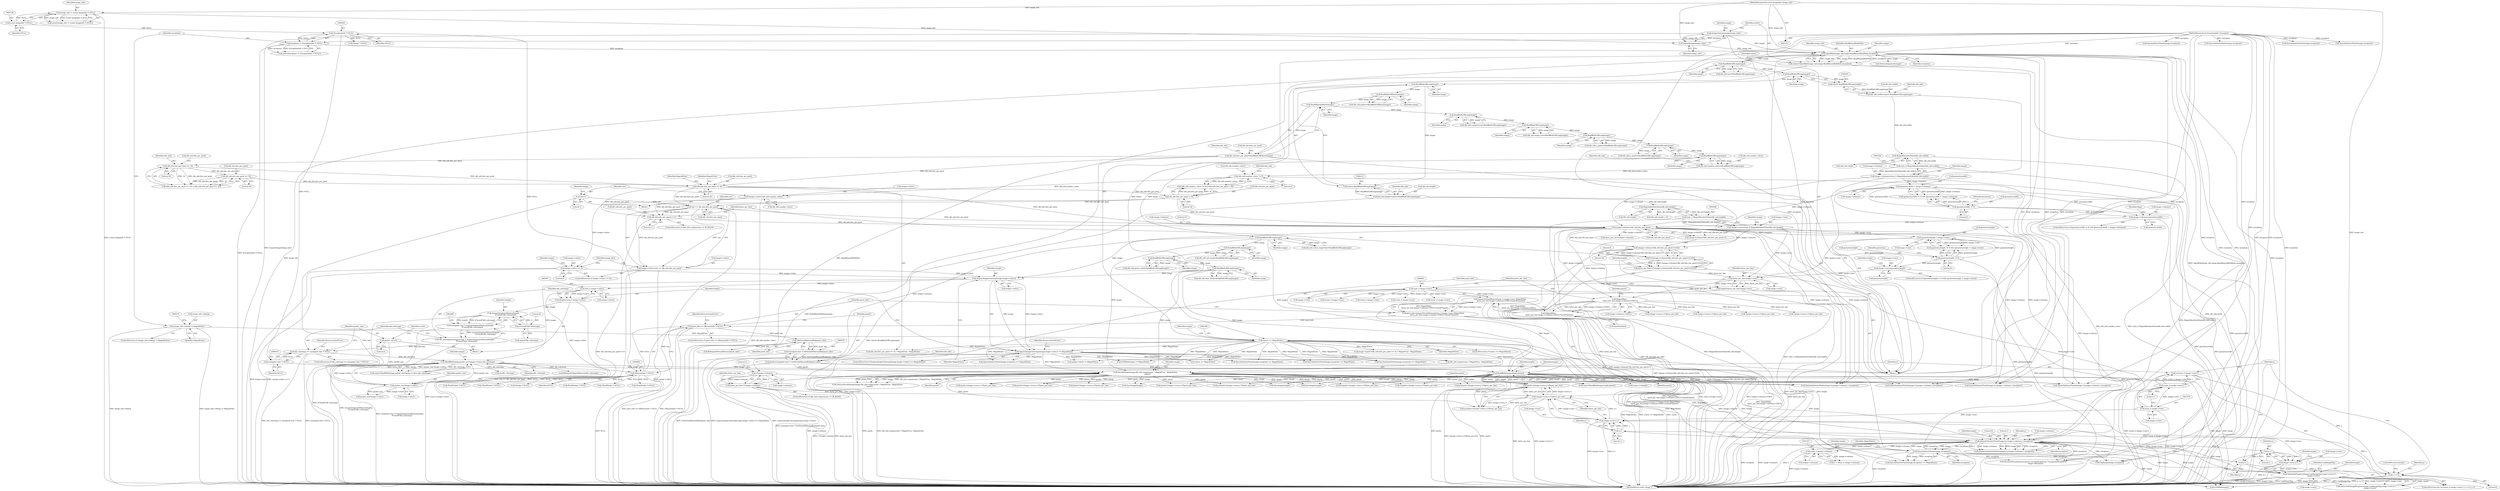 digraph "0_ImageMagick_f6e9d0d9955e85bdd7540b251cd50d598dacc5e6_10@pointer" {
"1001291" [label="(Call,pixels+(image->rows-y-1)*bytes_per_line)"];
"1000705" [label="(Call,DecodeImage(image,dib_info.compression ? MagickTrue : MagickFalse,\n        pixels))"];
"1000520" [label="(Call,ReadBlob(image,packet_size*image->colors,dib_colormap))"];
"1000479" [label="(Call,AcquireImageColormap(image,image->colors))"];
"1000319" [label="(Call,ReadBlobLSBLong(image))"];
"1000313" [label="(Call,ReadBlobLSBLong(image))"];
"1000307" [label="(Call,ReadBlobLSBLong(image))"];
"1000282" [label="(Call,ReadBlobLSBLong(image))"];
"1000276" [label="(Call,ReadBlobLSBLong(image))"];
"1000270" [label="(Call,ReadBlobLSBLong(image))"];
"1000264" [label="(Call,ReadBlobLSBLong(image))"];
"1000258" [label="(Call,ReadBlobLSBLong(image))"];
"1000252" [label="(Call,ReadBlobLSBLong(image))"];
"1000246" [label="(Call,ReadBlobLSBShort(image))"];
"1000240" [label="(Call,ReadBlobLSBShort(image))"];
"1000234" [label="(Call,ReadBlobLSBLong(image))"];
"1000226" [label="(Call,ReadBlobLSBLong(image))"];
"1000209" [label="(Call,ReadBlobLSBLong(image))"];
"1000179" [label="(Call,OpenBlob(image_info,image,ReadBinaryBlobMode,exception))"];
"1000175" [label="(Call,AcquireImage(image_info))"];
"1000135" [label="(Call,image_info != (const ImageInfo *) NULL)"];
"1000115" [label="(MethodParameterIn,const ImageInfo *image_info)"];
"1000137" [label="(Call,(const ImageInfo *) NULL)"];
"1000173" [label="(Call,image=AcquireImage(image_info))"];
"1000162" [label="(Call,exception != (ExceptionInfo *) NULL)"];
"1000116" [label="(MethodParameterIn,ExceptionInfo *exception)"];
"1000164" [label="(Call,(ExceptionInfo *) NULL)"];
"1000393" [label="(Call,image->colors=one << dib_info.bits_per_pixel)"];
"1000397" [label="(Call,one << dib_info.bits_per_pixel)"];
"1000384" [label="(Call,one=1)"];
"1000365" [label="(Call,dib_info.bits_per_pixel < 16)"];
"1000326" [label="(Call,dib_info.bits_per_pixel == 32)"];
"1000297" [label="(Call,dib_info.bits_per_pixel == 32)"];
"1000292" [label="(Call,dib_info.bits_per_pixel == 16)"];
"1000242" [label="(Call,dib_info.bits_per_pixel=ReadBlobLSBShort(image))"];
"1000388" [label="(Call,image->colors == 0)"];
"1000377" [label="(Call,image->colors=dib_info.number_colors)"];
"1000360" [label="(Call,dib_info.number_colors != 0)"];
"1000272" [label="(Call,dib_info.number_colors=ReadBlobLSBLong(image))"];
"1000522" [label="(Call,packet_size*image->colors)"];
"1000515" [label="(Call,packet_size=4)"];
"1000490" [label="(Call,(size_t) image->colors)"];
"1000507" [label="(Call,dib_colormap == (unsigned char *) NULL)"];
"1000495" [label="(Call,dib_colormap=(unsigned char *) AcquireQuantumMemory(length,\n        4*sizeof(*dib_colormap)))"];
"1000497" [label="(Call,(unsigned char *) AcquireQuantumMemory(length,\n        4*sizeof(*dib_colormap)))"];
"1000499" [label="(Call,AcquireQuantumMemory(length,\n        4*sizeof(*dib_colormap)))"];
"1000488" [label="(Call,length=(size_t) image->colors)"];
"1000501" [label="(Call,4*sizeof(*dib_colormap))"];
"1000509" [label="(Call,(unsigned char *) NULL)"];
"1000478" [label="(Call,AcquireImageColormap(image,image->colors) == MagickFalse)"];
"1000185" [label="(Call,status == MagickFalse)"];
"1000177" [label="(Call,status=OpenBlob(image_info,image,ReadBinaryBlobMode,exception))"];
"1000147" [label="(Call,image_info->debug != MagickFalse)"];
"1000667" [label="(Call,pixels=(unsigned char *) GetVirtualMemoryBlob(pixel_info))"];
"1000669" [label="(Call,(unsigned char *) GetVirtualMemoryBlob(pixel_info))"];
"1000671" [label="(Call,GetVirtualMemoryBlob(pixel_info))"];
"1000659" [label="(Call,pixel_info == (MemoryInfo *) NULL)"];
"1000639" [label="(Call,pixel_info=AcquireVirtualMemory((size_t) image->rows,MagickMax(\n    bytes_per_line,image->columns+256UL)*sizeof(*pixels)))"];
"1000641" [label="(Call,AcquireVirtualMemory((size_t) image->rows,MagickMax(\n    bytes_per_line,image->columns+256UL)*sizeof(*pixels)))"];
"1000642" [label="(Call,(size_t) image->rows)"];
"1000634" [label="(Call,bytes_per_line*image->rows)"];
"1000617" [label="(Call,bytes_per_line=4*((image->columns*dib_info.bits_per_pixel+31)/32))"];
"1000619" [label="(Call,4*((image->columns*dib_info.bits_per_pixel+31)/32))"];
"1000621" [label="(Call,(image->columns*dib_info.bits_per_pixel+31)/32)"];
"1000623" [label="(Call,image->columns*dib_info.bits_per_pixel)"];
"1000333" [label="(Call,image->columns=(size_t) MagickAbsoluteValue(dib_info.width))"];
"1000337" [label="(Call,(size_t) MagickAbsoluteValue(dib_info.width))"];
"1000339" [label="(Call,MagickAbsoluteValue(dib_info.width))"];
"1000220" [label="(Call,dib_info.width=(short) ReadBlobLSBLong(image))"];
"1000224" [label="(Call,(short) ReadBlobLSBLong(image))"];
"1000435" [label="(Call,image->columns=geometry.width)"];
"1000423" [label="(Call,geometry.width != 0)"];
"1000428" [label="(Call,geometry.width < image->columns)"];
"1000612" [label="(Call,dib_info.bits_per_pixel<<=1)"];
"1000460" [label="(Call,image->rows=geometry.height)"];
"1000448" [label="(Call,geometry.height != 0)"];
"1000453" [label="(Call,geometry.height < image->rows)"];
"1000343" [label="(Call,image->rows=(size_t) MagickAbsoluteValue(dib_info.height))"];
"1000347" [label="(Call,(size_t) MagickAbsoluteValue(dib_info.height))"];
"1000349" [label="(Call,MagickAbsoluteValue(dib_info.height))"];
"1000228" [label="(Call,dib_info.height=(short) ReadBlobLSBLong(image))"];
"1000232" [label="(Call,(short) ReadBlobLSBLong(image))"];
"1000647" [label="(Call,MagickMax(\n    bytes_per_line,image->columns+256UL)*sizeof(*pixels))"];
"1000648" [label="(Call,MagickMax(\n    bytes_per_line,image->columns+256UL))"];
"1000661" [label="(Call,(MemoryInfo *) NULL)"];
"1000688" [label="(Call,ReadBlob(image,length,pixels))"];
"1000632" [label="(Call,length=bytes_per_line*image->rows)"];
"1001293" [label="(Call,(image->rows-y-1)*bytes_per_line)"];
"1001294" [label="(Call,image->rows-y-1)"];
"1001437" [label="(Call,SetImageProgress(image,LoadImageTag,image->rows-y-1,\n              image->rows))"];
"1001421" [label="(Call,SyncAuthenticPixels(image,exception))"];
"1001304" [label="(Call,QueueAuthenticPixels(image,0,y,image->columns,1,exception))"];
"1001298" [label="(Call,y-1)"];
"1001283" [label="(Call,y >= 0)"];
"1001274" [label="(Call,y=(ssize_t) image->rows-1)"];
"1001276" [label="(Call,(ssize_t) image->rows-1)"];
"1001277" [label="(Call,(ssize_t) image->rows)"];
"1001286" [label="(Call,y--)"];
"1001444" [label="(Call,y-1)"];
"1001268" [label="(Call,2*image->columns)"];
"1001326" [label="(Call,(ssize_t) image->columns)"];
"1001440" [label="(Call,image->rows-y-1)"];
"1001266" [label="(Call,bytes_per_line=2*image->columns)"];
"1000360" [label="(Call,dib_info.number_colors != 0)"];
"1000146" [label="(ControlStructure,if (image_info->debug != MagickFalse))"];
"1000460" [label="(Call,image->rows=geometry.height)"];
"1001295" [label="(Call,image->rows)"];
"1000516" [label="(Identifier,packet_size)"];
"1000660" [label="(Identifier,pixel_info)"];
"1000333" [label="(Call,image->columns=(size_t) MagickAbsoluteValue(dib_info.width))"];
"1000436" [label="(Call,image->columns)"];
"1000265" [label="(Identifier,image)"];
"1001135" [label="(Call,(ssize_t) image->rows)"];
"1001282" [label="(Literal,1)"];
"1000181" [label="(Identifier,image)"];
"1001284" [label="(Identifier,y)"];
"1000428" [label="(Call,geometry.width < image->columns)"];
"1000194" [label="(Call,(Image *) NULL)"];
"1000343" [label="(Call,image->rows=(size_t) MagickAbsoluteValue(dib_info.height))"];
"1000254" [label="(Call,dib_info.image_size=ReadBlobLSBLong(image))"];
"1000453" [label="(Call,geometry.height < image->rows)"];
"1000205" [label="(Call,dib_info.size=ReadBlobLSBLong(image))"];
"1000139" [label="(Identifier,NULL)"];
"1000759" [label="(Call,(ssize_t) image->rows)"];
"1000404" [label="(Identifier,image_info)"];
"1000439" [label="(Call,geometry.width)"];
"1001273" [label="(ControlStructure,for (y=(ssize_t) image->rows-1; y >= 0; y--))"];
"1000470" [label="(Identifier,image)"];
"1000277" [label="(Identifier,image)"];
"1000326" [label="(Call,dib_info.bits_per_pixel == 32)"];
"1001625" [label="(Call,(Image *) NULL)"];
"1000278" [label="(Call,dib_info.colors_important=ReadBlobLSBLong(image))"];
"1000393" [label="(Call,image->colors=one << dib_info.bits_per_pixel)"];
"1000423" [label="(Call,geometry.width != 0)"];
"1000315" [label="(Call,dib_info.blue_mask=ReadBlobLSBLong(image))"];
"1000164" [label="(Call,(ExceptionInfo *) NULL)"];
"1001147" [label="(Call,p=pixels+(image->rows-y-1)*bytes_per_line)"];
"1000480" [label="(Identifier,image)"];
"1000639" [label="(Call,pixel_info=AcquireVirtualMemory((size_t) image->rows,MagickMax(\n    bytes_per_line,image->columns+256UL)*sizeof(*pixels)))"];
"1000252" [label="(Call,ReadBlobLSBLong(image))"];
"1000940" [label="(Call,SyncImage(image))"];
"1000677" [label="(Identifier,dib_info)"];
"1000349" [label="(Call,MagickAbsoluteValue(dib_info.height))"];
"1000518" [label="(Call,count=ReadBlob(image,packet_size*image->colors,dib_colormap))"];
"1001437" [label="(Call,SetImageProgress(image,LoadImageTag,image->rows-y-1,\n              image->rows))"];
"1000377" [label="(Call,image->colors=dib_info.number_colors)"];
"1001213" [label="(Call,SyncAuthenticPixels(image,exception))"];
"1000270" [label="(Call,ReadBlobLSBLong(image))"];
"1000489" [label="(Identifier,length)"];
"1000241" [label="(Identifier,image)"];
"1000185" [label="(Call,status == MagickFalse)"];
"1000161" [label="(Call,assert(exception != (ExceptionInfo *) NULL))"];
"1001274" [label="(Call,y=(ssize_t) image->rows-1)"];
"1000340" [label="(Call,dib_info.width)"];
"1000282" [label="(Call,ReadBlobLSBLong(image))"];
"1000319" [label="(Call,ReadBlobLSBLong(image))"];
"1001290" [label="(Identifier,p)"];
"1000965" [label="(Call,(image->rows-y-1)*bytes_per_line)"];
"1000381" [label="(Call,dib_info.number_colors)"];
"1000622" [label="(Call,image->columns*dib_info.bits_per_pixel+31)"];
"1000293" [label="(Call,dib_info.bits_per_pixel)"];
"1000522" [label="(Call,packet_size*image->colors)"];
"1000618" [label="(Identifier,bytes_per_line)"];
"1001619" [label="(Call,FlipImage(image,exception))"];
"1000642" [label="(Call,(size_t) image->rows)"];
"1000452" [label="(Literal,0)"];
"1000191" [label="(Call,DestroyImageList(image))"];
"1000272" [label="(Call,dib_info.number_colors=ReadBlobLSBLong(image))"];
"1001444" [label="(Call,y-1)"];
"1000513" [label="(Identifier,ResourceLimitError)"];
"1000369" [label="(Literal,16)"];
"1000266" [label="(Call,dib_info.y_pixels=ReadBlobLSBLong(image))"];
"1000703" [label="(Call,status=DecodeImage(image,dib_info.compression ? MagickTrue : MagickFalse,\n        pixels))"];
"1001646" [label="(MethodReturn,static Image *)"];
"1000115" [label="(MethodParameterIn,const ImageInfo *image_info)"];
"1001445" [label="(Identifier,y)"];
"1000705" [label="(Call,DecodeImage(image,dib_info.compression ? MagickTrue : MagickFalse,\n        pixels))"];
"1000976" [label="(Call,QueueAuthenticPixels(image,0,y,image->columns,1,exception))"];
"1000963" [label="(Call,pixels+(image->rows-y-1)*bytes_per_line)"];
"1000243" [label="(Call,dib_info.bits_per_pixel)"];
"1000325" [label="(Call,dib_info.bits_per_pixel == 32 ? MagickTrue : MagickFalse)"];
"1000627" [label="(Call,dib_info.bits_per_pixel)"];
"1000424" [label="(Call,geometry.width)"];
"1000619" [label="(Call,4*((image->columns*dib_info.bits_per_pixel+31)/32))"];
"1000135" [label="(Call,image_info != (const ImageInfo *) NULL)"];
"1000259" [label="(Identifier,image)"];
"1000390" [label="(Identifier,image)"];
"1000307" [label="(Call,ReadBlobLSBLong(image))"];
"1001490" [label="(Call,QueueAuthenticPixels(image,0,y,image->columns,1,exception))"];
"1000623" [label="(Call,image->columns*dib_info.bits_per_pixel)"];
"1000430" [label="(Identifier,geometry)"];
"1001174" [label="(Call,(PixelPacket *) NULL)"];
"1000647" [label="(Call,MagickMax(\n    bytes_per_line,image->columns+256UL)*sizeof(*pixels))"];
"1000448" [label="(Call,geometry.height != 0)"];
"1001328" [label="(Call,image->columns)"];
"1000486" [label="(Identifier,ResourceLimitError)"];
"1000186" [label="(Identifier,status)"];
"1001598" [label="(Call,EOFBlob(image) != MagickFalse)"];
"1001439" [label="(Identifier,LoadImageTag)"];
"1000166" [label="(Identifier,NULL)"];
"1000134" [label="(Call,assert(image_info != (const ImageInfo *) NULL))"];
"1001324" [label="(Call,x < (ssize_t) image->columns)"];
"1000190" [label="(Identifier,image)"];
"1001446" [label="(Literal,1)"];
"1001448" [label="(Identifier,image)"];
"1000276" [label="(Call,ReadBlobLSBLong(image))"];
"1001260" [label="(ControlStructure,if (dib_info.compression == BI_RLE8))"];
"1000488" [label="(Call,length=(size_t) image->colors)"];
"1000260" [label="(Call,dib_info.x_pixels=ReadBlobLSBLong(image))"];
"1000499" [label="(Call,AcquireQuantumMemory(length,\n        4*sizeof(*dib_colormap)))"];
"1000508" [label="(Identifier,dib_colormap)"];
"1000455" [label="(Identifier,geometry)"];
"1000671" [label="(Call,GetVirtualMemoryBlob(pixel_info))"];
"1000296" [label="(Literal,16)"];
"1001298" [label="(Call,y-1)"];
"1000273" [label="(Call,dib_info.number_colors)"];
"1001311" [label="(Literal,1)"];
"1000359" [label="(Call,(dib_info.number_colors != 0) || (dib_info.bits_per_pixel < 16))"];
"1000904" [label="(Call,SyncAuthenticPixels(image,exception))"];
"1000477" [label="(ControlStructure,if (AcquireImageColormap(image,image->colors) == MagickFalse))"];
"1000798" [label="(Call,(PixelPacket *) NULL)"];
"1001287" [label="(Identifier,y)"];
"1000461" [label="(Call,image->rows)"];
"1001424" [label="(Identifier,MagickFalse)"];
"1000484" [label="(Identifier,MagickFalse)"];
"1000429" [label="(Call,geometry.width)"];
"1001307" [label="(Identifier,y)"];
"1000686" [label="(Call,count=ReadBlob(image,length,pixels))"];
"1000665" [label="(Identifier,ResourceLimitError)"];
"1000232" [label="(Call,(short) ReadBlobLSBLong(image))"];
"1000492" [label="(Call,image->colors)"];
"1001151" [label="(Call,(image->rows-y-1)*bytes_per_line)"];
"1000247" [label="(Identifier,image)"];
"1001440" [label="(Call,image->rows-y-1)"];
"1000136" [label="(Identifier,image_info)"];
"1000497" [label="(Call,(unsigned char *) AcquireQuantumMemory(length,\n        4*sizeof(*dib_colormap)))"];
"1001285" [label="(Literal,0)"];
"1000473" [label="(Block,)"];
"1000520" [label="(Call,ReadBlob(image,packet_size*image->colors,dib_colormap))"];
"1000903" [label="(Call,SyncAuthenticPixels(image,exception) == MagickFalse)"];
"1000314" [label="(Identifier,image)"];
"1000606" [label="(ControlStructure,if (dib_info.compression == BI_RLE4))"];
"1000707" [label="(Call,dib_info.compression ? MagickTrue : MagickFalse)"];
"1000397" [label="(Call,one << dib_info.bits_per_pixel)"];
"1000496" [label="(Identifier,dib_colormap)"];
"1000695" [label="(Call,(ssize_t) (length))"];
"1001479" [label="(Call,(image->rows-y-1)*bytes_per_line)"];
"1001293" [label="(Call,(image->rows-y-1)*bytes_per_line)"];
"1000264" [label="(Call,ReadBlobLSBLong(image))"];
"1001312" [label="(Identifier,exception)"];
"1001109" [label="(Call,SyncImage(image))"];
"1001149" [label="(Call,pixels+(image->rows-y-1)*bytes_per_line)"];
"1000224" [label="(Call,(short) ReadBlobLSBLong(image))"];
"1001073" [label="(Call,SyncAuthenticPixels(image,exception))"];
"1001308" [label="(Call,image->columns)"];
"1000691" [label="(Identifier,pixels)"];
"1000248" [label="(Call,dib_info.compression=ReadBlobLSBLong(image))"];
"1000250" [label="(Identifier,dib_info)"];
"1001249" [label="(Call,SyncImage(image))"];
"1000385" [label="(Identifier,one)"];
"1000649" [label="(Identifier,bytes_per_line)"];
"1000180" [label="(Identifier,image_info)"];
"1000321" [label="(Call,image->matte=dib_info.bits_per_pixel == 32 ? MagickTrue : MagickFalse)"];
"1000148" [label="(Call,image_info->debug)"];
"1000117" [label="(Block,)"];
"1000178" [label="(Identifier,status)"];
"1000227" [label="(Identifier,image)"];
"1000454" [label="(Call,geometry.height)"];
"1000613" [label="(Call,dib_info.bits_per_pixel)"];
"1000501" [label="(Call,4*sizeof(*dib_colormap))"];
"1000949" [label="(Call,(ssize_t) image->rows)"];
"1000713" [label="(Identifier,pixels)"];
"1000620" [label="(Literal,4)"];
"1000370" [label="(Block,)"];
"1000309" [label="(Call,dib_info.green_mask=ReadBlobLSBLong(image))"];
"1000242" [label="(Call,dib_info.bits_per_pixel=ReadBlobLSBShort(image))"];
"1000386" [label="(Literal,1)"];
"1001269" [label="(Literal,2)"];
"1000706" [label="(Identifier,image)"];
"1000332" [label="(Identifier,MagickFalse)"];
"1000617" [label="(Call,bytes_per_line=4*((image->columns*dib_info.bits_per_pixel+31)/32))"];
"1000604" [label="(Call,RelinquishMagickMemory(dib_colormap))"];
"1001554" [label="(Call,SyncAuthenticPixels(image,exception))"];
"1001447" [label="(Call,image->rows)"];
"1001292" [label="(Identifier,pixels)"];
"1000258" [label="(Call,ReadBlobLSBLong(image))"];
"1000422" [label="(Call,(geometry.width != 0) && (geometry.width < image->columns))"];
"1000668" [label="(Identifier,pixels)"];
"1001291" [label="(Call,pixels+(image->rows-y-1)*bytes_per_line)"];
"1000331" [label="(Identifier,MagickTrue)"];
"1000116" [label="(MethodParameterIn,ExceptionInfo *exception)"];
"1001277" [label="(Call,(ssize_t) image->rows)"];
"1001302" [label="(Call,q=QueueAuthenticPixels(image,0,y,image->columns,1,exception))"];
"1000435" [label="(Call,image->columns=geometry.width)"];
"1000179" [label="(Call,OpenBlob(image_info,image,ReadBinaryBlobMode,exception))"];
"1000644" [label="(Call,image->rows)"];
"1000421" [label="(ControlStructure,if ((geometry.width != 0) && (geometry.width < image->columns)))"];
"1001420" [label="(Call,SyncAuthenticPixels(image,exception) == MagickFalse)"];
"1001599" [label="(Call,EOFBlob(image))"];
"1000503" [label="(Call,sizeof(*dib_colormap))"];
"1001435" [label="(Call,status=SetImageProgress(image,LoadImageTag,image->rows-y-1,\n              image->rows))"];
"1000773" [label="(Call,pixels+(image->rows-y-1)*bytes_per_line)"];
"1000624" [label="(Call,image->columns)"];
"1001072" [label="(Call,SyncAuthenticPixels(image,exception) == MagickFalse)"];
"1000355" [label="(Identifier,image)"];
"1000506" [label="(ControlStructure,if (dib_colormap == (unsigned char *) NULL))"];
"1000147" [label="(Call,image_info->debug != MagickFalse)"];
"1000775" [label="(Call,(image->rows-y-1)*bytes_per_line)"];
"1000297" [label="(Call,dib_info.bits_per_pixel == 32)"];
"1000457" [label="(Call,image->rows)"];
"1000292" [label="(Call,dib_info.bits_per_pixel == 16)"];
"1000502" [label="(Literal,4)"];
"1001279" [label="(Call,image->rows)"];
"1001276" [label="(Call,(ssize_t) image->rows-1)"];
"1001539" [label="(Call,image->matte != MagickFalse)"];
"1000173" [label="(Call,image=AcquireImage(image_info))"];
"1000291" [label="(Call,(dib_info.bits_per_pixel == 16) || (dib_info.bits_per_pixel == 32))"];
"1000187" [label="(Identifier,MagickFalse)"];
"1001126" [label="(Call,bytes_per_line=image->columns)"];
"1000490" [label="(Call,(size_t) image->colors)"];
"1001267" [label="(Identifier,bytes_per_line)"];
"1000344" [label="(Call,image->rows)"];
"1001477" [label="(Call,pixels+(image->rows-y-1)*bytes_per_line)"];
"1000235" [label="(Identifier,image)"];
"1000350" [label="(Call,dib_info.height)"];
"1000236" [label="(Call,dib_info.planes=ReadBlobLSBShort(image))"];
"1001289" [label="(Call,p=pixels+(image->rows-y-1)*bytes_per_line)"];
"1000137" [label="(Call,(const ImageInfo *) NULL)"];
"1000303" [label="(Call,dib_info.red_mask=ReadBlobLSBLong(image))"];
"1000641" [label="(Call,AcquireVirtualMemory((size_t) image->rows,MagickMax(\n    bytes_per_line,image->columns+256UL)*sizeof(*pixels)))"];
"1000221" [label="(Call,dib_info.width)"];
"1000672" [label="(Identifier,pixel_info)"];
"1001602" [label="(Call,ThrowFileException(exception,CorruptImageError,\"UnexpectedEndOfFile\",\n      image->filename))"];
"1001301" [label="(Identifier,bytes_per_line)"];
"1000177" [label="(Call,status=OpenBlob(image_info,image,ReadBinaryBlobMode,exception))"];
"1001286" [label="(Call,y--)"];
"1000507" [label="(Call,dib_colormap == (unsigned char *) NULL)"];
"1000509" [label="(Call,(unsigned char *) NULL)"];
"1001266" [label="(Call,bytes_per_line=2*image->columns)"];
"1000184" [label="(ControlStructure,if (status == MagickFalse))"];
"1001455" [label="(ControlStructure,break;)"];
"1000174" [label="(Identifier,image)"];
"1000432" [label="(Call,image->columns)"];
"1000616" [label="(Literal,1)"];
"1001553" [label="(Call,SyncAuthenticPixels(image,exception) == MagickFalse)"];
"1000298" [label="(Call,dib_info.bits_per_pixel)"];
"1000238" [label="(Identifier,dib_info)"];
"1000151" [label="(Identifier,MagickFalse)"];
"1000630" [label="(Literal,31)"];
"1000366" [label="(Call,dib_info.bits_per_pixel)"];
"1000988" [label="(Call,(PixelPacket *) NULL)"];
"1000446" [label="(ControlStructure,if ((geometry.height != 0) && (geometry.height < image->rows)))"];
"1001305" [label="(Identifier,image)"];
"1000495" [label="(Call,dib_colormap=(unsigned char *) AcquireQuantumMemory(length,\n        4*sizeof(*dib_colormap)))"];
"1001212" [label="(Call,SyncAuthenticPixels(image,exception) == MagickFalse)"];
"1001304" [label="(Call,QueueAuthenticPixels(image,0,y,image->columns,1,exception))"];
"1000690" [label="(Identifier,length)"];
"1000334" [label="(Call,image->columns)"];
"1000515" [label="(Call,packet_size=4)"];
"1000667" [label="(Call,pixels=(unsigned char *) GetVirtualMemoryBlob(pixel_info))"];
"1000771" [label="(Call,p=pixels+(image->rows-y-1)*bytes_per_line)"];
"1000320" [label="(Identifier,image)"];
"1000299" [label="(Identifier,dib_info)"];
"1000663" [label="(Identifier,NULL)"];
"1000478" [label="(Call,AcquireImageColormap(image,image->colors) == MagickFalse)"];
"1001326" [label="(Call,(ssize_t) image->columns)"];
"1000384" [label="(Call,one=1)"];
"1000449" [label="(Call,geometry.height)"];
"1000367" [label="(Identifier,dib_info)"];
"1000464" [label="(Call,geometry.height)"];
"1000337" [label="(Call,(size_t) MagickAbsoluteValue(dib_info.width))"];
"1001610" [label="(Call,dib_info.height < 0)"];
"1000541" [label="(Call,p=dib_colormap)"];
"1000345" [label="(Identifier,image)"];
"1000392" [label="(Literal,0)"];
"1001475" [label="(Call,p=pixels+(image->rows-y-1)*bytes_per_line)"];
"1001502" [label="(Call,(PixelPacket *) NULL)"];
"1001423" [label="(Identifier,exception)"];
"1001441" [label="(Call,image->rows)"];
"1000339" [label="(Call,MagickAbsoluteValue(dib_info.width))"];
"1000786" [label="(Call,QueueAuthenticPixels(image,0,y,image->columns,1,exception))"];
"1000689" [label="(Identifier,image)"];
"1000183" [label="(Identifier,exception)"];
"1000640" [label="(Identifier,pixel_info)"];
"1000330" [label="(Literal,32)"];
"1000234" [label="(Call,ReadBlobLSBLong(image))"];
"1000364" [label="(Literal,0)"];
"1000163" [label="(Identifier,exception)"];
"1000271" [label="(Identifier,image)"];
"1001463" [label="(Call,(ssize_t) image->rows)"];
"1000657" [label="(Identifier,pixels)"];
"1000659" [label="(Call,pixel_info == (MemoryInfo *) NULL)"];
"1000517" [label="(Literal,4)"];
"1000500" [label="(Identifier,length)"];
"1000447" [label="(Call,(geometry.height != 0) && (geometry.height < image->rows))"];
"1001270" [label="(Call,image->columns)"];
"1000661" [label="(Call,(MemoryInfo *) NULL)"];
"1001299" [label="(Identifier,y)"];
"1000715" [label="(Call,status == MagickFalse)"];
"1000347" [label="(Call,(size_t) MagickAbsoluteValue(dib_info.height))"];
"1000283" [label="(Identifier,image)"];
"1000398" [label="(Identifier,one)"];
"1000240" [label="(Call,ReadBlobLSBShort(image))"];
"1000612" [label="(Call,dib_info.bits_per_pixel<<=1)"];
"1001422" [label="(Identifier,image)"];
"1000633" [label="(Identifier,length)"];
"1000658" [label="(ControlStructure,if (pixel_info == (MemoryInfo *) NULL))"];
"1000175" [label="(Call,AcquireImage(image_info))"];
"1001162" [label="(Call,QueueAuthenticPixels(image,0,y,image->columns,1,exception))"];
"1000226" [label="(Call,ReadBlobLSBLong(image))"];
"1000388" [label="(Call,image->colors == 0)"];
"1000230" [label="(Identifier,dib_info)"];
"1000253" [label="(Identifier,image)"];
"1000394" [label="(Call,image->colors)"];
"1000527" [label="(Identifier,dib_colormap)"];
"1000229" [label="(Call,dib_info.height)"];
"1000533" [label="(Call,packet_size*image->colors)"];
"1000387" [label="(ControlStructure,if (image->colors == 0))"];
"1000961" [label="(Call,p=pixels+(image->rows-y-1)*bytes_per_line)"];
"1001595" [label="(Call,RelinquishVirtualMemory(pixel_info))"];
"1000632" [label="(Call,length=bytes_per_line*image->rows)"];
"1000634" [label="(Call,bytes_per_line*image->rows)"];
"1000210" [label="(Identifier,image)"];
"1000182" [label="(Identifier,ReadBinaryBlobMode)"];
"1000427" [label="(Literal,0)"];
"1000327" [label="(Call,dib_info.bits_per_pixel)"];
"1000650" [label="(Call,image->columns+256UL)"];
"1000209" [label="(Call,ReadBlobLSBLong(image))"];
"1000524" [label="(Call,image->colors)"];
"1000162" [label="(Call,exception != (ExceptionInfo *) NULL)"];
"1000399" [label="(Call,dib_info.bits_per_pixel)"];
"1000669" [label="(Call,(unsigned char *) GetVirtualMemoryBlob(pixel_info))"];
"1000655" [label="(Call,sizeof(*pixels))"];
"1000395" [label="(Identifier,image)"];
"1000631" [label="(Literal,32)"];
"1000511" [label="(Identifier,NULL)"];
"1000481" [label="(Call,image->colors)"];
"1000308" [label="(Identifier,image)"];
"1000519" [label="(Identifier,count)"];
"1000365" [label="(Call,dib_info.bits_per_pixel < 16)"];
"1000246" [label="(Call,ReadBlobLSBShort(image))"];
"1000280" [label="(Identifier,dib_info)"];
"1000636" [label="(Call,image->rows)"];
"1000523" [label="(Identifier,packet_size)"];
"1000479" [label="(Call,AcquireImageColormap(image,image->colors))"];
"1001306" [label="(Literal,0)"];
"1000313" [label="(Call,ReadBlobLSBLong(image))"];
"1000361" [label="(Call,dib_info.number_colors)"];
"1001268" [label="(Call,2*image->columns)"];
"1000228" [label="(Call,dib_info.height=(short) ReadBlobLSBLong(image))"];
"1000389" [label="(Call,image->colors)"];
"1000621" [label="(Call,(image->columns*dib_info.bits_per_pixel+31)/32)"];
"1001300" [label="(Literal,1)"];
"1001316" [label="(Call,(PixelPacket *) NULL)"];
"1000444" [label="(Identifier,flags)"];
"1001438" [label="(Identifier,image)"];
"1000176" [label="(Identifier,image_info)"];
"1000378" [label="(Call,image->colors)"];
"1001294" [label="(Call,image->rows-y-1)"];
"1000521" [label="(Identifier,image)"];
"1001275" [label="(Identifier,y)"];
"1000220" [label="(Call,dib_info.width=(short) ReadBlobLSBLong(image))"];
"1000688" [label="(Call,ReadBlob(image,length,pixels))"];
"1001421" [label="(Call,SyncAuthenticPixels(image,exception))"];
"1000635" [label="(Identifier,bytes_per_line)"];
"1000301" [label="(Literal,32)"];
"1001283" [label="(Call,y >= 0)"];
"1000648" [label="(Call,MagickMax(\n    bytes_per_line,image->columns+256UL))"];
"1001291" -> "1001289"  [label="AST: "];
"1001291" -> "1001293"  [label="CFG: "];
"1001292" -> "1001291"  [label="AST: "];
"1001293" -> "1001291"  [label="AST: "];
"1001289" -> "1001291"  [label="CFG: "];
"1001291" -> "1001646"  [label="DDG: (image->rows-y-1)*bytes_per_line"];
"1001291" -> "1001646"  [label="DDG: pixels"];
"1000705" -> "1001291"  [label="DDG: pixels"];
"1000688" -> "1001291"  [label="DDG: pixels"];
"1001293" -> "1001291"  [label="DDG: image->rows-y-1"];
"1001293" -> "1001291"  [label="DDG: bytes_per_line"];
"1000705" -> "1000703"  [label="AST: "];
"1000705" -> "1000713"  [label="CFG: "];
"1000706" -> "1000705"  [label="AST: "];
"1000707" -> "1000705"  [label="AST: "];
"1000713" -> "1000705"  [label="AST: "];
"1000703" -> "1000705"  [label="CFG: "];
"1000705" -> "1001646"  [label="DDG: pixels"];
"1000705" -> "1001646"  [label="DDG: dib_info.compression ? MagickTrue : MagickFalse"];
"1000705" -> "1000703"  [label="DDG: image"];
"1000705" -> "1000703"  [label="DDG: dib_info.compression ? MagickTrue : MagickFalse"];
"1000705" -> "1000703"  [label="DDG: pixels"];
"1000520" -> "1000705"  [label="DDG: image"];
"1000319" -> "1000705"  [label="DDG: image"];
"1000282" -> "1000705"  [label="DDG: image"];
"1000478" -> "1000705"  [label="DDG: MagickFalse"];
"1000185" -> "1000705"  [label="DDG: MagickFalse"];
"1000667" -> "1000705"  [label="DDG: pixels"];
"1000705" -> "1000771"  [label="DDG: pixels"];
"1000705" -> "1000773"  [label="DDG: pixels"];
"1000705" -> "1000786"  [label="DDG: image"];
"1000705" -> "1000940"  [label="DDG: image"];
"1000705" -> "1000961"  [label="DDG: pixels"];
"1000705" -> "1000963"  [label="DDG: pixels"];
"1000705" -> "1000976"  [label="DDG: image"];
"1000705" -> "1001109"  [label="DDG: image"];
"1000705" -> "1001147"  [label="DDG: pixels"];
"1000705" -> "1001149"  [label="DDG: pixels"];
"1000705" -> "1001162"  [label="DDG: image"];
"1000705" -> "1001249"  [label="DDG: image"];
"1000705" -> "1001289"  [label="DDG: pixels"];
"1000705" -> "1001304"  [label="DDG: image"];
"1000705" -> "1001475"  [label="DDG: pixels"];
"1000705" -> "1001477"  [label="DDG: pixels"];
"1000705" -> "1001490"  [label="DDG: image"];
"1000705" -> "1001599"  [label="DDG: image"];
"1000520" -> "1000518"  [label="AST: "];
"1000520" -> "1000527"  [label="CFG: "];
"1000521" -> "1000520"  [label="AST: "];
"1000522" -> "1000520"  [label="AST: "];
"1000527" -> "1000520"  [label="AST: "];
"1000518" -> "1000520"  [label="CFG: "];
"1000520" -> "1000518"  [label="DDG: image"];
"1000520" -> "1000518"  [label="DDG: packet_size*image->colors"];
"1000520" -> "1000518"  [label="DDG: dib_colormap"];
"1000479" -> "1000520"  [label="DDG: image"];
"1000522" -> "1000520"  [label="DDG: packet_size"];
"1000522" -> "1000520"  [label="DDG: image->colors"];
"1000507" -> "1000520"  [label="DDG: dib_colormap"];
"1000520" -> "1000541"  [label="DDG: dib_colormap"];
"1000520" -> "1000604"  [label="DDG: dib_colormap"];
"1000520" -> "1000688"  [label="DDG: image"];
"1000479" -> "1000478"  [label="AST: "];
"1000479" -> "1000481"  [label="CFG: "];
"1000480" -> "1000479"  [label="AST: "];
"1000481" -> "1000479"  [label="AST: "];
"1000484" -> "1000479"  [label="CFG: "];
"1000479" -> "1000478"  [label="DDG: image"];
"1000479" -> "1000478"  [label="DDG: image->colors"];
"1000319" -> "1000479"  [label="DDG: image"];
"1000282" -> "1000479"  [label="DDG: image"];
"1000393" -> "1000479"  [label="DDG: image->colors"];
"1000388" -> "1000479"  [label="DDG: image->colors"];
"1000479" -> "1000490"  [label="DDG: image->colors"];
"1000319" -> "1000315"  [label="AST: "];
"1000319" -> "1000320"  [label="CFG: "];
"1000320" -> "1000319"  [label="AST: "];
"1000315" -> "1000319"  [label="CFG: "];
"1000319" -> "1000315"  [label="DDG: image"];
"1000313" -> "1000319"  [label="DDG: image"];
"1000319" -> "1000688"  [label="DDG: image"];
"1000313" -> "1000309"  [label="AST: "];
"1000313" -> "1000314"  [label="CFG: "];
"1000314" -> "1000313"  [label="AST: "];
"1000309" -> "1000313"  [label="CFG: "];
"1000313" -> "1000309"  [label="DDG: image"];
"1000307" -> "1000313"  [label="DDG: image"];
"1000307" -> "1000303"  [label="AST: "];
"1000307" -> "1000308"  [label="CFG: "];
"1000308" -> "1000307"  [label="AST: "];
"1000303" -> "1000307"  [label="CFG: "];
"1000307" -> "1000303"  [label="DDG: image"];
"1000282" -> "1000307"  [label="DDG: image"];
"1000282" -> "1000278"  [label="AST: "];
"1000282" -> "1000283"  [label="CFG: "];
"1000283" -> "1000282"  [label="AST: "];
"1000278" -> "1000282"  [label="CFG: "];
"1000282" -> "1000278"  [label="DDG: image"];
"1000276" -> "1000282"  [label="DDG: image"];
"1000282" -> "1000688"  [label="DDG: image"];
"1000276" -> "1000272"  [label="AST: "];
"1000276" -> "1000277"  [label="CFG: "];
"1000277" -> "1000276"  [label="AST: "];
"1000272" -> "1000276"  [label="CFG: "];
"1000276" -> "1000272"  [label="DDG: image"];
"1000270" -> "1000276"  [label="DDG: image"];
"1000270" -> "1000266"  [label="AST: "];
"1000270" -> "1000271"  [label="CFG: "];
"1000271" -> "1000270"  [label="AST: "];
"1000266" -> "1000270"  [label="CFG: "];
"1000270" -> "1000266"  [label="DDG: image"];
"1000264" -> "1000270"  [label="DDG: image"];
"1000264" -> "1000260"  [label="AST: "];
"1000264" -> "1000265"  [label="CFG: "];
"1000265" -> "1000264"  [label="AST: "];
"1000260" -> "1000264"  [label="CFG: "];
"1000264" -> "1000260"  [label="DDG: image"];
"1000258" -> "1000264"  [label="DDG: image"];
"1000258" -> "1000254"  [label="AST: "];
"1000258" -> "1000259"  [label="CFG: "];
"1000259" -> "1000258"  [label="AST: "];
"1000254" -> "1000258"  [label="CFG: "];
"1000258" -> "1000254"  [label="DDG: image"];
"1000252" -> "1000258"  [label="DDG: image"];
"1000252" -> "1000248"  [label="AST: "];
"1000252" -> "1000253"  [label="CFG: "];
"1000253" -> "1000252"  [label="AST: "];
"1000248" -> "1000252"  [label="CFG: "];
"1000252" -> "1000248"  [label="DDG: image"];
"1000246" -> "1000252"  [label="DDG: image"];
"1000246" -> "1000242"  [label="AST: "];
"1000246" -> "1000247"  [label="CFG: "];
"1000247" -> "1000246"  [label="AST: "];
"1000242" -> "1000246"  [label="CFG: "];
"1000246" -> "1000242"  [label="DDG: image"];
"1000240" -> "1000246"  [label="DDG: image"];
"1000240" -> "1000236"  [label="AST: "];
"1000240" -> "1000241"  [label="CFG: "];
"1000241" -> "1000240"  [label="AST: "];
"1000236" -> "1000240"  [label="CFG: "];
"1000240" -> "1000236"  [label="DDG: image"];
"1000234" -> "1000240"  [label="DDG: image"];
"1000234" -> "1000232"  [label="AST: "];
"1000234" -> "1000235"  [label="CFG: "];
"1000235" -> "1000234"  [label="AST: "];
"1000232" -> "1000234"  [label="CFG: "];
"1000234" -> "1000232"  [label="DDG: image"];
"1000226" -> "1000234"  [label="DDG: image"];
"1000226" -> "1000224"  [label="AST: "];
"1000226" -> "1000227"  [label="CFG: "];
"1000227" -> "1000226"  [label="AST: "];
"1000224" -> "1000226"  [label="CFG: "];
"1000226" -> "1000224"  [label="DDG: image"];
"1000209" -> "1000226"  [label="DDG: image"];
"1000209" -> "1000205"  [label="AST: "];
"1000209" -> "1000210"  [label="CFG: "];
"1000210" -> "1000209"  [label="AST: "];
"1000205" -> "1000209"  [label="CFG: "];
"1000209" -> "1000205"  [label="DDG: image"];
"1000179" -> "1000209"  [label="DDG: image"];
"1000179" -> "1000177"  [label="AST: "];
"1000179" -> "1000183"  [label="CFG: "];
"1000180" -> "1000179"  [label="AST: "];
"1000181" -> "1000179"  [label="AST: "];
"1000182" -> "1000179"  [label="AST: "];
"1000183" -> "1000179"  [label="AST: "];
"1000177" -> "1000179"  [label="CFG: "];
"1000179" -> "1001646"  [label="DDG: ReadBinaryBlobMode"];
"1000179" -> "1001646"  [label="DDG: image_info"];
"1000179" -> "1001646"  [label="DDG: exception"];
"1000179" -> "1000177"  [label="DDG: image_info"];
"1000179" -> "1000177"  [label="DDG: image"];
"1000179" -> "1000177"  [label="DDG: ReadBinaryBlobMode"];
"1000179" -> "1000177"  [label="DDG: exception"];
"1000175" -> "1000179"  [label="DDG: image_info"];
"1000115" -> "1000179"  [label="DDG: image_info"];
"1000173" -> "1000179"  [label="DDG: image"];
"1000162" -> "1000179"  [label="DDG: exception"];
"1000116" -> "1000179"  [label="DDG: exception"];
"1000179" -> "1000191"  [label="DDG: image"];
"1000179" -> "1000786"  [label="DDG: exception"];
"1000179" -> "1000976"  [label="DDG: exception"];
"1000179" -> "1001162"  [label="DDG: exception"];
"1000179" -> "1001304"  [label="DDG: exception"];
"1000179" -> "1001490"  [label="DDG: exception"];
"1000179" -> "1001602"  [label="DDG: exception"];
"1000179" -> "1001619"  [label="DDG: exception"];
"1000175" -> "1000173"  [label="AST: "];
"1000175" -> "1000176"  [label="CFG: "];
"1000176" -> "1000175"  [label="AST: "];
"1000173" -> "1000175"  [label="CFG: "];
"1000175" -> "1000173"  [label="DDG: image_info"];
"1000135" -> "1000175"  [label="DDG: image_info"];
"1000115" -> "1000175"  [label="DDG: image_info"];
"1000135" -> "1000134"  [label="AST: "];
"1000135" -> "1000137"  [label="CFG: "];
"1000136" -> "1000135"  [label="AST: "];
"1000137" -> "1000135"  [label="AST: "];
"1000134" -> "1000135"  [label="CFG: "];
"1000135" -> "1001646"  [label="DDG: (const ImageInfo *) NULL"];
"1000135" -> "1000134"  [label="DDG: image_info"];
"1000135" -> "1000134"  [label="DDG: (const ImageInfo *) NULL"];
"1000115" -> "1000135"  [label="DDG: image_info"];
"1000137" -> "1000135"  [label="DDG: NULL"];
"1000115" -> "1000114"  [label="AST: "];
"1000115" -> "1001646"  [label="DDG: image_info"];
"1000137" -> "1000139"  [label="CFG: "];
"1000138" -> "1000137"  [label="AST: "];
"1000139" -> "1000137"  [label="AST: "];
"1000137" -> "1000164"  [label="DDG: NULL"];
"1000173" -> "1000117"  [label="AST: "];
"1000174" -> "1000173"  [label="AST: "];
"1000178" -> "1000173"  [label="CFG: "];
"1000173" -> "1001646"  [label="DDG: AcquireImage(image_info)"];
"1000162" -> "1000161"  [label="AST: "];
"1000162" -> "1000164"  [label="CFG: "];
"1000163" -> "1000162"  [label="AST: "];
"1000164" -> "1000162"  [label="AST: "];
"1000161" -> "1000162"  [label="CFG: "];
"1000162" -> "1001646"  [label="DDG: (ExceptionInfo *) NULL"];
"1000162" -> "1000161"  [label="DDG: exception"];
"1000162" -> "1000161"  [label="DDG: (ExceptionInfo *) NULL"];
"1000116" -> "1000162"  [label="DDG: exception"];
"1000164" -> "1000162"  [label="DDG: NULL"];
"1000116" -> "1000114"  [label="AST: "];
"1000116" -> "1001646"  [label="DDG: exception"];
"1000116" -> "1000786"  [label="DDG: exception"];
"1000116" -> "1000904"  [label="DDG: exception"];
"1000116" -> "1000976"  [label="DDG: exception"];
"1000116" -> "1001073"  [label="DDG: exception"];
"1000116" -> "1001162"  [label="DDG: exception"];
"1000116" -> "1001213"  [label="DDG: exception"];
"1000116" -> "1001304"  [label="DDG: exception"];
"1000116" -> "1001421"  [label="DDG: exception"];
"1000116" -> "1001490"  [label="DDG: exception"];
"1000116" -> "1001554"  [label="DDG: exception"];
"1000116" -> "1001602"  [label="DDG: exception"];
"1000116" -> "1001619"  [label="DDG: exception"];
"1000164" -> "1000166"  [label="CFG: "];
"1000165" -> "1000164"  [label="AST: "];
"1000166" -> "1000164"  [label="AST: "];
"1000164" -> "1000194"  [label="DDG: NULL"];
"1000164" -> "1000509"  [label="DDG: NULL"];
"1000164" -> "1000661"  [label="DDG: NULL"];
"1000393" -> "1000387"  [label="AST: "];
"1000393" -> "1000397"  [label="CFG: "];
"1000394" -> "1000393"  [label="AST: "];
"1000397" -> "1000393"  [label="AST: "];
"1000404" -> "1000393"  [label="CFG: "];
"1000393" -> "1001646"  [label="DDG: one << dib_info.bits_per_pixel"];
"1000393" -> "1001646"  [label="DDG: image->colors"];
"1000397" -> "1000393"  [label="DDG: one"];
"1000397" -> "1000393"  [label="DDG: dib_info.bits_per_pixel"];
"1000397" -> "1000399"  [label="CFG: "];
"1000398" -> "1000397"  [label="AST: "];
"1000399" -> "1000397"  [label="AST: "];
"1000397" -> "1001646"  [label="DDG: one"];
"1000384" -> "1000397"  [label="DDG: one"];
"1000365" -> "1000397"  [label="DDG: dib_info.bits_per_pixel"];
"1000326" -> "1000397"  [label="DDG: dib_info.bits_per_pixel"];
"1000397" -> "1000612"  [label="DDG: dib_info.bits_per_pixel"];
"1000397" -> "1000623"  [label="DDG: dib_info.bits_per_pixel"];
"1000384" -> "1000370"  [label="AST: "];
"1000384" -> "1000386"  [label="CFG: "];
"1000385" -> "1000384"  [label="AST: "];
"1000386" -> "1000384"  [label="AST: "];
"1000390" -> "1000384"  [label="CFG: "];
"1000384" -> "1001646"  [label="DDG: one"];
"1000365" -> "1000359"  [label="AST: "];
"1000365" -> "1000369"  [label="CFG: "];
"1000366" -> "1000365"  [label="AST: "];
"1000369" -> "1000365"  [label="AST: "];
"1000359" -> "1000365"  [label="CFG: "];
"1000365" -> "1000359"  [label="DDG: dib_info.bits_per_pixel"];
"1000365" -> "1000359"  [label="DDG: 16"];
"1000326" -> "1000365"  [label="DDG: dib_info.bits_per_pixel"];
"1000365" -> "1000612"  [label="DDG: dib_info.bits_per_pixel"];
"1000365" -> "1000623"  [label="DDG: dib_info.bits_per_pixel"];
"1000326" -> "1000325"  [label="AST: "];
"1000326" -> "1000330"  [label="CFG: "];
"1000327" -> "1000326"  [label="AST: "];
"1000330" -> "1000326"  [label="AST: "];
"1000331" -> "1000326"  [label="CFG: "];
"1000332" -> "1000326"  [label="CFG: "];
"1000297" -> "1000326"  [label="DDG: dib_info.bits_per_pixel"];
"1000292" -> "1000326"  [label="DDG: dib_info.bits_per_pixel"];
"1000242" -> "1000326"  [label="DDG: dib_info.bits_per_pixel"];
"1000326" -> "1000612"  [label="DDG: dib_info.bits_per_pixel"];
"1000326" -> "1000623"  [label="DDG: dib_info.bits_per_pixel"];
"1000297" -> "1000291"  [label="AST: "];
"1000297" -> "1000301"  [label="CFG: "];
"1000298" -> "1000297"  [label="AST: "];
"1000301" -> "1000297"  [label="AST: "];
"1000291" -> "1000297"  [label="CFG: "];
"1000297" -> "1000291"  [label="DDG: dib_info.bits_per_pixel"];
"1000297" -> "1000291"  [label="DDG: 32"];
"1000292" -> "1000297"  [label="DDG: dib_info.bits_per_pixel"];
"1000292" -> "1000291"  [label="AST: "];
"1000292" -> "1000296"  [label="CFG: "];
"1000293" -> "1000292"  [label="AST: "];
"1000296" -> "1000292"  [label="AST: "];
"1000299" -> "1000292"  [label="CFG: "];
"1000291" -> "1000292"  [label="CFG: "];
"1000292" -> "1000291"  [label="DDG: dib_info.bits_per_pixel"];
"1000292" -> "1000291"  [label="DDG: 16"];
"1000242" -> "1000292"  [label="DDG: dib_info.bits_per_pixel"];
"1000242" -> "1000117"  [label="AST: "];
"1000243" -> "1000242"  [label="AST: "];
"1000250" -> "1000242"  [label="CFG: "];
"1000242" -> "1001646"  [label="DDG: ReadBlobLSBShort(image)"];
"1000388" -> "1000387"  [label="AST: "];
"1000388" -> "1000392"  [label="CFG: "];
"1000389" -> "1000388"  [label="AST: "];
"1000392" -> "1000388"  [label="AST: "];
"1000395" -> "1000388"  [label="CFG: "];
"1000404" -> "1000388"  [label="CFG: "];
"1000388" -> "1001646"  [label="DDG: image->colors"];
"1000388" -> "1001646"  [label="DDG: image->colors == 0"];
"1000377" -> "1000388"  [label="DDG: image->colors"];
"1000377" -> "1000370"  [label="AST: "];
"1000377" -> "1000381"  [label="CFG: "];
"1000378" -> "1000377"  [label="AST: "];
"1000381" -> "1000377"  [label="AST: "];
"1000385" -> "1000377"  [label="CFG: "];
"1000377" -> "1001646"  [label="DDG: dib_info.number_colors"];
"1000360" -> "1000377"  [label="DDG: dib_info.number_colors"];
"1000360" -> "1000359"  [label="AST: "];
"1000360" -> "1000364"  [label="CFG: "];
"1000361" -> "1000360"  [label="AST: "];
"1000364" -> "1000360"  [label="AST: "];
"1000367" -> "1000360"  [label="CFG: "];
"1000359" -> "1000360"  [label="CFG: "];
"1000360" -> "1001646"  [label="DDG: dib_info.number_colors"];
"1000360" -> "1000359"  [label="DDG: dib_info.number_colors"];
"1000360" -> "1000359"  [label="DDG: 0"];
"1000272" -> "1000360"  [label="DDG: dib_info.number_colors"];
"1000272" -> "1000117"  [label="AST: "];
"1000273" -> "1000272"  [label="AST: "];
"1000280" -> "1000272"  [label="CFG: "];
"1000522" -> "1000524"  [label="CFG: "];
"1000523" -> "1000522"  [label="AST: "];
"1000524" -> "1000522"  [label="AST: "];
"1000527" -> "1000522"  [label="CFG: "];
"1000515" -> "1000522"  [label="DDG: packet_size"];
"1000490" -> "1000522"  [label="DDG: image->colors"];
"1000522" -> "1000533"  [label="DDG: packet_size"];
"1000522" -> "1000533"  [label="DDG: image->colors"];
"1000515" -> "1000473"  [label="AST: "];
"1000515" -> "1000517"  [label="CFG: "];
"1000516" -> "1000515"  [label="AST: "];
"1000517" -> "1000515"  [label="AST: "];
"1000519" -> "1000515"  [label="CFG: "];
"1000490" -> "1000488"  [label="AST: "];
"1000490" -> "1000492"  [label="CFG: "];
"1000491" -> "1000490"  [label="AST: "];
"1000492" -> "1000490"  [label="AST: "];
"1000488" -> "1000490"  [label="CFG: "];
"1000490" -> "1000488"  [label="DDG: image->colors"];
"1000507" -> "1000506"  [label="AST: "];
"1000507" -> "1000509"  [label="CFG: "];
"1000508" -> "1000507"  [label="AST: "];
"1000509" -> "1000507"  [label="AST: "];
"1000513" -> "1000507"  [label="CFG: "];
"1000516" -> "1000507"  [label="CFG: "];
"1000507" -> "1001646"  [label="DDG: (unsigned char *) NULL"];
"1000507" -> "1001646"  [label="DDG: dib_colormap == (unsigned char *) NULL"];
"1000495" -> "1000507"  [label="DDG: dib_colormap"];
"1000509" -> "1000507"  [label="DDG: NULL"];
"1000495" -> "1000473"  [label="AST: "];
"1000495" -> "1000497"  [label="CFG: "];
"1000496" -> "1000495"  [label="AST: "];
"1000497" -> "1000495"  [label="AST: "];
"1000508" -> "1000495"  [label="CFG: "];
"1000495" -> "1001646"  [label="DDG: (unsigned char *) AcquireQuantumMemory(length,\n        4*sizeof(*dib_colormap))"];
"1000497" -> "1000495"  [label="DDG: AcquireQuantumMemory(length,\n        4*sizeof(*dib_colormap))"];
"1000497" -> "1000499"  [label="CFG: "];
"1000498" -> "1000497"  [label="AST: "];
"1000499" -> "1000497"  [label="AST: "];
"1000497" -> "1001646"  [label="DDG: AcquireQuantumMemory(length,\n        4*sizeof(*dib_colormap))"];
"1000499" -> "1000497"  [label="DDG: length"];
"1000499" -> "1000497"  [label="DDG: 4*sizeof(*dib_colormap)"];
"1000499" -> "1000501"  [label="CFG: "];
"1000500" -> "1000499"  [label="AST: "];
"1000501" -> "1000499"  [label="AST: "];
"1000499" -> "1001646"  [label="DDG: 4*sizeof(*dib_colormap)"];
"1000488" -> "1000499"  [label="DDG: length"];
"1000501" -> "1000499"  [label="DDG: 4"];
"1000488" -> "1000473"  [label="AST: "];
"1000489" -> "1000488"  [label="AST: "];
"1000496" -> "1000488"  [label="CFG: "];
"1000488" -> "1001646"  [label="DDG: (size_t) image->colors"];
"1000501" -> "1000503"  [label="CFG: "];
"1000502" -> "1000501"  [label="AST: "];
"1000503" -> "1000501"  [label="AST: "];
"1000509" -> "1000511"  [label="CFG: "];
"1000510" -> "1000509"  [label="AST: "];
"1000511" -> "1000509"  [label="AST: "];
"1000509" -> "1000661"  [label="DDG: NULL"];
"1000478" -> "1000477"  [label="AST: "];
"1000478" -> "1000484"  [label="CFG: "];
"1000484" -> "1000478"  [label="AST: "];
"1000486" -> "1000478"  [label="CFG: "];
"1000489" -> "1000478"  [label="CFG: "];
"1000478" -> "1001646"  [label="DDG: AcquireImageColormap(image,image->colors)"];
"1000478" -> "1001646"  [label="DDG: AcquireImageColormap(image,image->colors) == MagickFalse"];
"1000185" -> "1000478"  [label="DDG: MagickFalse"];
"1000478" -> "1000707"  [label="DDG: MagickFalse"];
"1000478" -> "1000715"  [label="DDG: MagickFalse"];
"1000478" -> "1000903"  [label="DDG: MagickFalse"];
"1000478" -> "1001072"  [label="DDG: MagickFalse"];
"1000478" -> "1001212"  [label="DDG: MagickFalse"];
"1000478" -> "1001420"  [label="DDG: MagickFalse"];
"1000478" -> "1001539"  [label="DDG: MagickFalse"];
"1000478" -> "1001553"  [label="DDG: MagickFalse"];
"1000478" -> "1001598"  [label="DDG: MagickFalse"];
"1000185" -> "1000184"  [label="AST: "];
"1000185" -> "1000187"  [label="CFG: "];
"1000186" -> "1000185"  [label="AST: "];
"1000187" -> "1000185"  [label="AST: "];
"1000190" -> "1000185"  [label="CFG: "];
"1000198" -> "1000185"  [label="CFG: "];
"1000185" -> "1001646"  [label="DDG: status"];
"1000185" -> "1001646"  [label="DDG: MagickFalse"];
"1000185" -> "1001646"  [label="DDG: status == MagickFalse"];
"1000177" -> "1000185"  [label="DDG: status"];
"1000147" -> "1000185"  [label="DDG: MagickFalse"];
"1000185" -> "1000321"  [label="DDG: MagickFalse"];
"1000185" -> "1000325"  [label="DDG: MagickFalse"];
"1000185" -> "1000707"  [label="DDG: MagickFalse"];
"1000185" -> "1000715"  [label="DDG: MagickFalse"];
"1000185" -> "1000903"  [label="DDG: MagickFalse"];
"1000185" -> "1001072"  [label="DDG: MagickFalse"];
"1000185" -> "1001212"  [label="DDG: MagickFalse"];
"1000185" -> "1001420"  [label="DDG: MagickFalse"];
"1000185" -> "1001539"  [label="DDG: MagickFalse"];
"1000185" -> "1001553"  [label="DDG: MagickFalse"];
"1000185" -> "1001598"  [label="DDG: MagickFalse"];
"1000177" -> "1000117"  [label="AST: "];
"1000178" -> "1000177"  [label="AST: "];
"1000186" -> "1000177"  [label="CFG: "];
"1000177" -> "1001646"  [label="DDG: OpenBlob(image_info,image,ReadBinaryBlobMode,exception)"];
"1000147" -> "1000146"  [label="AST: "];
"1000147" -> "1000151"  [label="CFG: "];
"1000148" -> "1000147"  [label="AST: "];
"1000151" -> "1000147"  [label="AST: "];
"1000153" -> "1000147"  [label="CFG: "];
"1000163" -> "1000147"  [label="CFG: "];
"1000147" -> "1001646"  [label="DDG: image_info->debug"];
"1000147" -> "1001646"  [label="DDG: image_info->debug != MagickFalse"];
"1000667" -> "1000117"  [label="AST: "];
"1000667" -> "1000669"  [label="CFG: "];
"1000668" -> "1000667"  [label="AST: "];
"1000669" -> "1000667"  [label="AST: "];
"1000677" -> "1000667"  [label="CFG: "];
"1000667" -> "1001646"  [label="DDG: (unsigned char *) GetVirtualMemoryBlob(pixel_info)"];
"1000669" -> "1000667"  [label="DDG: GetVirtualMemoryBlob(pixel_info)"];
"1000667" -> "1000688"  [label="DDG: pixels"];
"1000669" -> "1000671"  [label="CFG: "];
"1000670" -> "1000669"  [label="AST: "];
"1000671" -> "1000669"  [label="AST: "];
"1000669" -> "1001646"  [label="DDG: GetVirtualMemoryBlob(pixel_info)"];
"1000671" -> "1000669"  [label="DDG: pixel_info"];
"1000671" -> "1000672"  [label="CFG: "];
"1000672" -> "1000671"  [label="AST: "];
"1000659" -> "1000671"  [label="DDG: pixel_info"];
"1000671" -> "1001595"  [label="DDG: pixel_info"];
"1000659" -> "1000658"  [label="AST: "];
"1000659" -> "1000661"  [label="CFG: "];
"1000660" -> "1000659"  [label="AST: "];
"1000661" -> "1000659"  [label="AST: "];
"1000665" -> "1000659"  [label="CFG: "];
"1000668" -> "1000659"  [label="CFG: "];
"1000659" -> "1001646"  [label="DDG: (MemoryInfo *) NULL"];
"1000659" -> "1001646"  [label="DDG: pixel_info == (MemoryInfo *) NULL"];
"1000639" -> "1000659"  [label="DDG: pixel_info"];
"1000661" -> "1000659"  [label="DDG: NULL"];
"1000639" -> "1000117"  [label="AST: "];
"1000639" -> "1000641"  [label="CFG: "];
"1000640" -> "1000639"  [label="AST: "];
"1000641" -> "1000639"  [label="AST: "];
"1000660" -> "1000639"  [label="CFG: "];
"1000639" -> "1001646"  [label="DDG: AcquireVirtualMemory((size_t) image->rows,MagickMax(\n    bytes_per_line,image->columns+256UL)*sizeof(*pixels))"];
"1000641" -> "1000639"  [label="DDG: (size_t) image->rows"];
"1000641" -> "1000639"  [label="DDG: MagickMax(\n    bytes_per_line,image->columns+256UL)*sizeof(*pixels)"];
"1000641" -> "1000647"  [label="CFG: "];
"1000642" -> "1000641"  [label="AST: "];
"1000647" -> "1000641"  [label="AST: "];
"1000641" -> "1001646"  [label="DDG: MagickMax(\n    bytes_per_line,image->columns+256UL)*sizeof(*pixels)"];
"1000641" -> "1001646"  [label="DDG: (size_t) image->rows"];
"1000642" -> "1000641"  [label="DDG: image->rows"];
"1000647" -> "1000641"  [label="DDG: MagickMax(\n    bytes_per_line,image->columns+256UL)"];
"1000642" -> "1000644"  [label="CFG: "];
"1000643" -> "1000642"  [label="AST: "];
"1000644" -> "1000642"  [label="AST: "];
"1000649" -> "1000642"  [label="CFG: "];
"1000642" -> "1001646"  [label="DDG: image->rows"];
"1000634" -> "1000642"  [label="DDG: image->rows"];
"1000642" -> "1000759"  [label="DDG: image->rows"];
"1000642" -> "1000949"  [label="DDG: image->rows"];
"1000642" -> "1001135"  [label="DDG: image->rows"];
"1000642" -> "1001277"  [label="DDG: image->rows"];
"1000642" -> "1001463"  [label="DDG: image->rows"];
"1000634" -> "1000632"  [label="AST: "];
"1000634" -> "1000636"  [label="CFG: "];
"1000635" -> "1000634"  [label="AST: "];
"1000636" -> "1000634"  [label="AST: "];
"1000632" -> "1000634"  [label="CFG: "];
"1000634" -> "1000632"  [label="DDG: bytes_per_line"];
"1000634" -> "1000632"  [label="DDG: image->rows"];
"1000617" -> "1000634"  [label="DDG: bytes_per_line"];
"1000460" -> "1000634"  [label="DDG: image->rows"];
"1000343" -> "1000634"  [label="DDG: image->rows"];
"1000453" -> "1000634"  [label="DDG: image->rows"];
"1000634" -> "1000648"  [label="DDG: bytes_per_line"];
"1000617" -> "1000117"  [label="AST: "];
"1000617" -> "1000619"  [label="CFG: "];
"1000618" -> "1000617"  [label="AST: "];
"1000619" -> "1000617"  [label="AST: "];
"1000633" -> "1000617"  [label="CFG: "];
"1000617" -> "1001646"  [label="DDG: 4*((image->columns*dib_info.bits_per_pixel+31)/32)"];
"1000619" -> "1000617"  [label="DDG: 4"];
"1000619" -> "1000617"  [label="DDG: (image->columns*dib_info.bits_per_pixel+31)/32"];
"1000619" -> "1000621"  [label="CFG: "];
"1000620" -> "1000619"  [label="AST: "];
"1000621" -> "1000619"  [label="AST: "];
"1000619" -> "1001646"  [label="DDG: (image->columns*dib_info.bits_per_pixel+31)/32"];
"1000621" -> "1000619"  [label="DDG: image->columns*dib_info.bits_per_pixel+31"];
"1000621" -> "1000619"  [label="DDG: 32"];
"1000621" -> "1000631"  [label="CFG: "];
"1000622" -> "1000621"  [label="AST: "];
"1000631" -> "1000621"  [label="AST: "];
"1000621" -> "1001646"  [label="DDG: image->columns*dib_info.bits_per_pixel+31"];
"1000623" -> "1000621"  [label="DDG: image->columns"];
"1000623" -> "1000621"  [label="DDG: dib_info.bits_per_pixel"];
"1000623" -> "1000622"  [label="AST: "];
"1000623" -> "1000627"  [label="CFG: "];
"1000624" -> "1000623"  [label="AST: "];
"1000627" -> "1000623"  [label="AST: "];
"1000630" -> "1000623"  [label="CFG: "];
"1000623" -> "1001646"  [label="DDG: dib_info.bits_per_pixel"];
"1000623" -> "1000622"  [label="DDG: image->columns"];
"1000623" -> "1000622"  [label="DDG: dib_info.bits_per_pixel"];
"1000333" -> "1000623"  [label="DDG: image->columns"];
"1000435" -> "1000623"  [label="DDG: image->columns"];
"1000428" -> "1000623"  [label="DDG: image->columns"];
"1000612" -> "1000623"  [label="DDG: dib_info.bits_per_pixel"];
"1000623" -> "1000648"  [label="DDG: image->columns"];
"1000623" -> "1000650"  [label="DDG: image->columns"];
"1000623" -> "1000786"  [label="DDG: image->columns"];
"1000623" -> "1000976"  [label="DDG: image->columns"];
"1000623" -> "1001126"  [label="DDG: image->columns"];
"1000623" -> "1001162"  [label="DDG: image->columns"];
"1000623" -> "1001268"  [label="DDG: image->columns"];
"1000623" -> "1001304"  [label="DDG: image->columns"];
"1000623" -> "1001490"  [label="DDG: image->columns"];
"1000333" -> "1000117"  [label="AST: "];
"1000333" -> "1000337"  [label="CFG: "];
"1000334" -> "1000333"  [label="AST: "];
"1000337" -> "1000333"  [label="AST: "];
"1000345" -> "1000333"  [label="CFG: "];
"1000333" -> "1001646"  [label="DDG: (size_t) MagickAbsoluteValue(dib_info.width)"];
"1000337" -> "1000333"  [label="DDG: MagickAbsoluteValue(dib_info.width)"];
"1000333" -> "1000428"  [label="DDG: image->columns"];
"1000337" -> "1000339"  [label="CFG: "];
"1000338" -> "1000337"  [label="AST: "];
"1000339" -> "1000337"  [label="AST: "];
"1000337" -> "1001646"  [label="DDG: MagickAbsoluteValue(dib_info.width)"];
"1000339" -> "1000337"  [label="DDG: dib_info.width"];
"1000339" -> "1000340"  [label="CFG: "];
"1000340" -> "1000339"  [label="AST: "];
"1000339" -> "1001646"  [label="DDG: dib_info.width"];
"1000220" -> "1000339"  [label="DDG: dib_info.width"];
"1000220" -> "1000117"  [label="AST: "];
"1000220" -> "1000224"  [label="CFG: "];
"1000221" -> "1000220"  [label="AST: "];
"1000224" -> "1000220"  [label="AST: "];
"1000230" -> "1000220"  [label="CFG: "];
"1000224" -> "1000220"  [label="DDG: ReadBlobLSBLong(image)"];
"1000225" -> "1000224"  [label="AST: "];
"1000435" -> "1000421"  [label="AST: "];
"1000435" -> "1000439"  [label="CFG: "];
"1000436" -> "1000435"  [label="AST: "];
"1000439" -> "1000435"  [label="AST: "];
"1000444" -> "1000435"  [label="CFG: "];
"1000435" -> "1001646"  [label="DDG: geometry.width"];
"1000423" -> "1000435"  [label="DDG: geometry.width"];
"1000428" -> "1000435"  [label="DDG: geometry.width"];
"1000423" -> "1000422"  [label="AST: "];
"1000423" -> "1000427"  [label="CFG: "];
"1000424" -> "1000423"  [label="AST: "];
"1000427" -> "1000423"  [label="AST: "];
"1000430" -> "1000423"  [label="CFG: "];
"1000422" -> "1000423"  [label="CFG: "];
"1000423" -> "1001646"  [label="DDG: geometry.width"];
"1000423" -> "1000422"  [label="DDG: geometry.width"];
"1000423" -> "1000422"  [label="DDG: 0"];
"1000423" -> "1000428"  [label="DDG: geometry.width"];
"1000428" -> "1000422"  [label="AST: "];
"1000428" -> "1000432"  [label="CFG: "];
"1000429" -> "1000428"  [label="AST: "];
"1000432" -> "1000428"  [label="AST: "];
"1000422" -> "1000428"  [label="CFG: "];
"1000428" -> "1001646"  [label="DDG: geometry.width"];
"1000428" -> "1000422"  [label="DDG: geometry.width"];
"1000428" -> "1000422"  [label="DDG: image->columns"];
"1000612" -> "1000606"  [label="AST: "];
"1000612" -> "1000616"  [label="CFG: "];
"1000613" -> "1000612"  [label="AST: "];
"1000616" -> "1000612"  [label="AST: "];
"1000618" -> "1000612"  [label="CFG: "];
"1000612" -> "1001646"  [label="DDG: dib_info.bits_per_pixel<<=1"];
"1000460" -> "1000446"  [label="AST: "];
"1000460" -> "1000464"  [label="CFG: "];
"1000461" -> "1000460"  [label="AST: "];
"1000464" -> "1000460"  [label="AST: "];
"1000470" -> "1000460"  [label="CFG: "];
"1000460" -> "1001646"  [label="DDG: geometry.height"];
"1000448" -> "1000460"  [label="DDG: geometry.height"];
"1000453" -> "1000460"  [label="DDG: geometry.height"];
"1000448" -> "1000447"  [label="AST: "];
"1000448" -> "1000452"  [label="CFG: "];
"1000449" -> "1000448"  [label="AST: "];
"1000452" -> "1000448"  [label="AST: "];
"1000455" -> "1000448"  [label="CFG: "];
"1000447" -> "1000448"  [label="CFG: "];
"1000448" -> "1001646"  [label="DDG: geometry.height"];
"1000448" -> "1000447"  [label="DDG: geometry.height"];
"1000448" -> "1000447"  [label="DDG: 0"];
"1000448" -> "1000453"  [label="DDG: geometry.height"];
"1000453" -> "1000447"  [label="AST: "];
"1000453" -> "1000457"  [label="CFG: "];
"1000454" -> "1000453"  [label="AST: "];
"1000457" -> "1000453"  [label="AST: "];
"1000447" -> "1000453"  [label="CFG: "];
"1000453" -> "1001646"  [label="DDG: geometry.height"];
"1000453" -> "1000447"  [label="DDG: geometry.height"];
"1000453" -> "1000447"  [label="DDG: image->rows"];
"1000343" -> "1000453"  [label="DDG: image->rows"];
"1000343" -> "1000117"  [label="AST: "];
"1000343" -> "1000347"  [label="CFG: "];
"1000344" -> "1000343"  [label="AST: "];
"1000347" -> "1000343"  [label="AST: "];
"1000355" -> "1000343"  [label="CFG: "];
"1000343" -> "1001646"  [label="DDG: (size_t) MagickAbsoluteValue(dib_info.height)"];
"1000347" -> "1000343"  [label="DDG: MagickAbsoluteValue(dib_info.height)"];
"1000347" -> "1000349"  [label="CFG: "];
"1000348" -> "1000347"  [label="AST: "];
"1000349" -> "1000347"  [label="AST: "];
"1000347" -> "1001646"  [label="DDG: MagickAbsoluteValue(dib_info.height)"];
"1000349" -> "1000347"  [label="DDG: dib_info.height"];
"1000349" -> "1000350"  [label="CFG: "];
"1000350" -> "1000349"  [label="AST: "];
"1000228" -> "1000349"  [label="DDG: dib_info.height"];
"1000349" -> "1001610"  [label="DDG: dib_info.height"];
"1000228" -> "1000117"  [label="AST: "];
"1000228" -> "1000232"  [label="CFG: "];
"1000229" -> "1000228"  [label="AST: "];
"1000232" -> "1000228"  [label="AST: "];
"1000238" -> "1000228"  [label="CFG: "];
"1000228" -> "1001646"  [label="DDG: (short) ReadBlobLSBLong(image)"];
"1000232" -> "1000228"  [label="DDG: ReadBlobLSBLong(image)"];
"1000233" -> "1000232"  [label="AST: "];
"1000647" -> "1000655"  [label="CFG: "];
"1000648" -> "1000647"  [label="AST: "];
"1000655" -> "1000647"  [label="AST: "];
"1000647" -> "1001646"  [label="DDG: MagickMax(\n    bytes_per_line,image->columns+256UL)"];
"1000648" -> "1000647"  [label="DDG: bytes_per_line"];
"1000648" -> "1000647"  [label="DDG: image->columns+256UL"];
"1000648" -> "1000650"  [label="CFG: "];
"1000649" -> "1000648"  [label="AST: "];
"1000650" -> "1000648"  [label="AST: "];
"1000657" -> "1000648"  [label="CFG: "];
"1000648" -> "1001646"  [label="DDG: image->columns+256UL"];
"1000648" -> "1001646"  [label="DDG: bytes_per_line"];
"1000648" -> "1000775"  [label="DDG: bytes_per_line"];
"1000648" -> "1000965"  [label="DDG: bytes_per_line"];
"1000648" -> "1001151"  [label="DDG: bytes_per_line"];
"1000648" -> "1001293"  [label="DDG: bytes_per_line"];
"1000648" -> "1001479"  [label="DDG: bytes_per_line"];
"1000661" -> "1000663"  [label="CFG: "];
"1000662" -> "1000661"  [label="AST: "];
"1000663" -> "1000661"  [label="AST: "];
"1000661" -> "1001646"  [label="DDG: NULL"];
"1000661" -> "1000798"  [label="DDG: NULL"];
"1000661" -> "1000988"  [label="DDG: NULL"];
"1000661" -> "1001174"  [label="DDG: NULL"];
"1000661" -> "1001316"  [label="DDG: NULL"];
"1000661" -> "1001502"  [label="DDG: NULL"];
"1000661" -> "1001625"  [label="DDG: NULL"];
"1000688" -> "1000686"  [label="AST: "];
"1000688" -> "1000691"  [label="CFG: "];
"1000689" -> "1000688"  [label="AST: "];
"1000690" -> "1000688"  [label="AST: "];
"1000691" -> "1000688"  [label="AST: "];
"1000686" -> "1000688"  [label="CFG: "];
"1000688" -> "1001646"  [label="DDG: pixels"];
"1000688" -> "1000686"  [label="DDG: image"];
"1000688" -> "1000686"  [label="DDG: length"];
"1000688" -> "1000686"  [label="DDG: pixels"];
"1000632" -> "1000688"  [label="DDG: length"];
"1000688" -> "1000695"  [label="DDG: length"];
"1000688" -> "1000771"  [label="DDG: pixels"];
"1000688" -> "1000773"  [label="DDG: pixels"];
"1000688" -> "1000786"  [label="DDG: image"];
"1000688" -> "1000940"  [label="DDG: image"];
"1000688" -> "1000961"  [label="DDG: pixels"];
"1000688" -> "1000963"  [label="DDG: pixels"];
"1000688" -> "1000976"  [label="DDG: image"];
"1000688" -> "1001109"  [label="DDG: image"];
"1000688" -> "1001147"  [label="DDG: pixels"];
"1000688" -> "1001149"  [label="DDG: pixels"];
"1000688" -> "1001162"  [label="DDG: image"];
"1000688" -> "1001249"  [label="DDG: image"];
"1000688" -> "1001289"  [label="DDG: pixels"];
"1000688" -> "1001304"  [label="DDG: image"];
"1000688" -> "1001475"  [label="DDG: pixels"];
"1000688" -> "1001477"  [label="DDG: pixels"];
"1000688" -> "1001490"  [label="DDG: image"];
"1000688" -> "1001599"  [label="DDG: image"];
"1000632" -> "1000117"  [label="AST: "];
"1000633" -> "1000632"  [label="AST: "];
"1000640" -> "1000632"  [label="CFG: "];
"1000632" -> "1001646"  [label="DDG: length"];
"1000632" -> "1001646"  [label="DDG: bytes_per_line*image->rows"];
"1001293" -> "1001301"  [label="CFG: "];
"1001294" -> "1001293"  [label="AST: "];
"1001301" -> "1001293"  [label="AST: "];
"1001293" -> "1001646"  [label="DDG: bytes_per_line"];
"1001293" -> "1001646"  [label="DDG: image->rows-y-1"];
"1001293" -> "1001289"  [label="DDG: image->rows-y-1"];
"1001293" -> "1001289"  [label="DDG: bytes_per_line"];
"1001294" -> "1001293"  [label="DDG: image->rows"];
"1001294" -> "1001293"  [label="DDG: y-1"];
"1001266" -> "1001293"  [label="DDG: bytes_per_line"];
"1001294" -> "1001298"  [label="CFG: "];
"1001295" -> "1001294"  [label="AST: "];
"1001298" -> "1001294"  [label="AST: "];
"1001301" -> "1001294"  [label="CFG: "];
"1001294" -> "1001646"  [label="DDG: image->rows"];
"1001294" -> "1001646"  [label="DDG: y-1"];
"1001437" -> "1001294"  [label="DDG: image->rows"];
"1001277" -> "1001294"  [label="DDG: image->rows"];
"1001298" -> "1001294"  [label="DDG: y"];
"1001298" -> "1001294"  [label="DDG: 1"];
"1001294" -> "1001440"  [label="DDG: image->rows"];
"1001437" -> "1001435"  [label="AST: "];
"1001437" -> "1001447"  [label="CFG: "];
"1001438" -> "1001437"  [label="AST: "];
"1001439" -> "1001437"  [label="AST: "];
"1001440" -> "1001437"  [label="AST: "];
"1001447" -> "1001437"  [label="AST: "];
"1001435" -> "1001437"  [label="CFG: "];
"1001437" -> "1001646"  [label="DDG: LoadImageTag"];
"1001437" -> "1001646"  [label="DDG: image->rows-y-1"];
"1001437" -> "1001646"  [label="DDG: image->rows"];
"1001437" -> "1001304"  [label="DDG: image"];
"1001437" -> "1001435"  [label="DDG: image"];
"1001437" -> "1001435"  [label="DDG: LoadImageTag"];
"1001437" -> "1001435"  [label="DDG: image->rows-y-1"];
"1001437" -> "1001435"  [label="DDG: image->rows"];
"1001421" -> "1001437"  [label="DDG: image"];
"1001440" -> "1001437"  [label="DDG: image->rows"];
"1001440" -> "1001437"  [label="DDG: y-1"];
"1001437" -> "1001599"  [label="DDG: image"];
"1001421" -> "1001420"  [label="AST: "];
"1001421" -> "1001423"  [label="CFG: "];
"1001422" -> "1001421"  [label="AST: "];
"1001423" -> "1001421"  [label="AST: "];
"1001424" -> "1001421"  [label="CFG: "];
"1001421" -> "1001646"  [label="DDG: exception"];
"1001421" -> "1001304"  [label="DDG: image"];
"1001421" -> "1001304"  [label="DDG: exception"];
"1001421" -> "1001420"  [label="DDG: image"];
"1001421" -> "1001420"  [label="DDG: exception"];
"1001304" -> "1001421"  [label="DDG: image"];
"1001304" -> "1001421"  [label="DDG: exception"];
"1001421" -> "1001599"  [label="DDG: image"];
"1001421" -> "1001602"  [label="DDG: exception"];
"1001421" -> "1001619"  [label="DDG: exception"];
"1001304" -> "1001302"  [label="AST: "];
"1001304" -> "1001312"  [label="CFG: "];
"1001305" -> "1001304"  [label="AST: "];
"1001306" -> "1001304"  [label="AST: "];
"1001307" -> "1001304"  [label="AST: "];
"1001308" -> "1001304"  [label="AST: "];
"1001311" -> "1001304"  [label="AST: "];
"1001312" -> "1001304"  [label="AST: "];
"1001302" -> "1001304"  [label="CFG: "];
"1001304" -> "1001646"  [label="DDG: exception"];
"1001304" -> "1001646"  [label="DDG: image->columns"];
"1001304" -> "1001646"  [label="DDG: y"];
"1001304" -> "1001286"  [label="DDG: y"];
"1001304" -> "1001302"  [label="DDG: y"];
"1001304" -> "1001302"  [label="DDG: image->columns"];
"1001304" -> "1001302"  [label="DDG: 1"];
"1001304" -> "1001302"  [label="DDG: image"];
"1001304" -> "1001302"  [label="DDG: 0"];
"1001304" -> "1001302"  [label="DDG: exception"];
"1001298" -> "1001304"  [label="DDG: y"];
"1001268" -> "1001304"  [label="DDG: image->columns"];
"1001326" -> "1001304"  [label="DDG: image->columns"];
"1001304" -> "1001326"  [label="DDG: image->columns"];
"1001304" -> "1001444"  [label="DDG: y"];
"1001304" -> "1001599"  [label="DDG: image"];
"1001304" -> "1001602"  [label="DDG: exception"];
"1001304" -> "1001619"  [label="DDG: exception"];
"1001298" -> "1001300"  [label="CFG: "];
"1001299" -> "1001298"  [label="AST: "];
"1001300" -> "1001298"  [label="AST: "];
"1001283" -> "1001298"  [label="DDG: y"];
"1001283" -> "1001273"  [label="AST: "];
"1001283" -> "1001285"  [label="CFG: "];
"1001284" -> "1001283"  [label="AST: "];
"1001285" -> "1001283"  [label="AST: "];
"1001290" -> "1001283"  [label="CFG: "];
"1001455" -> "1001283"  [label="CFG: "];
"1001283" -> "1001646"  [label="DDG: y >= 0"];
"1001283" -> "1001646"  [label="DDG: y"];
"1001274" -> "1001283"  [label="DDG: y"];
"1001286" -> "1001283"  [label="DDG: y"];
"1001274" -> "1001273"  [label="AST: "];
"1001274" -> "1001276"  [label="CFG: "];
"1001275" -> "1001274"  [label="AST: "];
"1001276" -> "1001274"  [label="AST: "];
"1001284" -> "1001274"  [label="CFG: "];
"1001274" -> "1001646"  [label="DDG: (ssize_t) image->rows-1"];
"1001276" -> "1001274"  [label="DDG: (ssize_t) image->rows"];
"1001276" -> "1001274"  [label="DDG: 1"];
"1001276" -> "1001282"  [label="CFG: "];
"1001277" -> "1001276"  [label="AST: "];
"1001282" -> "1001276"  [label="AST: "];
"1001276" -> "1001646"  [label="DDG: (ssize_t) image->rows"];
"1001277" -> "1001276"  [label="DDG: image->rows"];
"1001277" -> "1001279"  [label="CFG: "];
"1001278" -> "1001277"  [label="AST: "];
"1001279" -> "1001277"  [label="AST: "];
"1001282" -> "1001277"  [label="CFG: "];
"1001277" -> "1001646"  [label="DDG: image->rows"];
"1001286" -> "1001273"  [label="AST: "];
"1001286" -> "1001287"  [label="CFG: "];
"1001287" -> "1001286"  [label="AST: "];
"1001284" -> "1001286"  [label="CFG: "];
"1001444" -> "1001286"  [label="DDG: y"];
"1001444" -> "1001440"  [label="AST: "];
"1001444" -> "1001446"  [label="CFG: "];
"1001445" -> "1001444"  [label="AST: "];
"1001446" -> "1001444"  [label="AST: "];
"1001440" -> "1001444"  [label="CFG: "];
"1001444" -> "1001646"  [label="DDG: y"];
"1001444" -> "1001440"  [label="DDG: y"];
"1001444" -> "1001440"  [label="DDG: 1"];
"1001268" -> "1001266"  [label="AST: "];
"1001268" -> "1001270"  [label="CFG: "];
"1001269" -> "1001268"  [label="AST: "];
"1001270" -> "1001268"  [label="AST: "];
"1001266" -> "1001268"  [label="CFG: "];
"1001268" -> "1001646"  [label="DDG: image->columns"];
"1001268" -> "1001266"  [label="DDG: 2"];
"1001268" -> "1001266"  [label="DDG: image->columns"];
"1001326" -> "1001324"  [label="AST: "];
"1001326" -> "1001328"  [label="CFG: "];
"1001327" -> "1001326"  [label="AST: "];
"1001328" -> "1001326"  [label="AST: "];
"1001324" -> "1001326"  [label="CFG: "];
"1001326" -> "1001646"  [label="DDG: image->columns"];
"1001326" -> "1001324"  [label="DDG: image->columns"];
"1001441" -> "1001440"  [label="AST: "];
"1001448" -> "1001440"  [label="CFG: "];
"1001440" -> "1001646"  [label="DDG: y-1"];
"1001266" -> "1001260"  [label="AST: "];
"1001267" -> "1001266"  [label="AST: "];
"1001275" -> "1001266"  [label="CFG: "];
"1001266" -> "1001646"  [label="DDG: bytes_per_line"];
"1001266" -> "1001646"  [label="DDG: 2*image->columns"];
}
